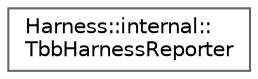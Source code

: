 digraph "类继承关系图"
{
 // LATEX_PDF_SIZE
  bgcolor="transparent";
  edge [fontname=Helvetica,fontsize=10,labelfontname=Helvetica,labelfontsize=10];
  node [fontname=Helvetica,fontsize=10,shape=box,height=0.2,width=0.4];
  rankdir="LR";
  Node0 [id="Node000000",label="Harness::internal::\lTbbHarnessReporter",height=0.2,width=0.4,color="grey40", fillcolor="white", style="filled",URL="$struct_harness_1_1internal_1_1_tbb_harness_reporter.html",tooltip=" "];
}
